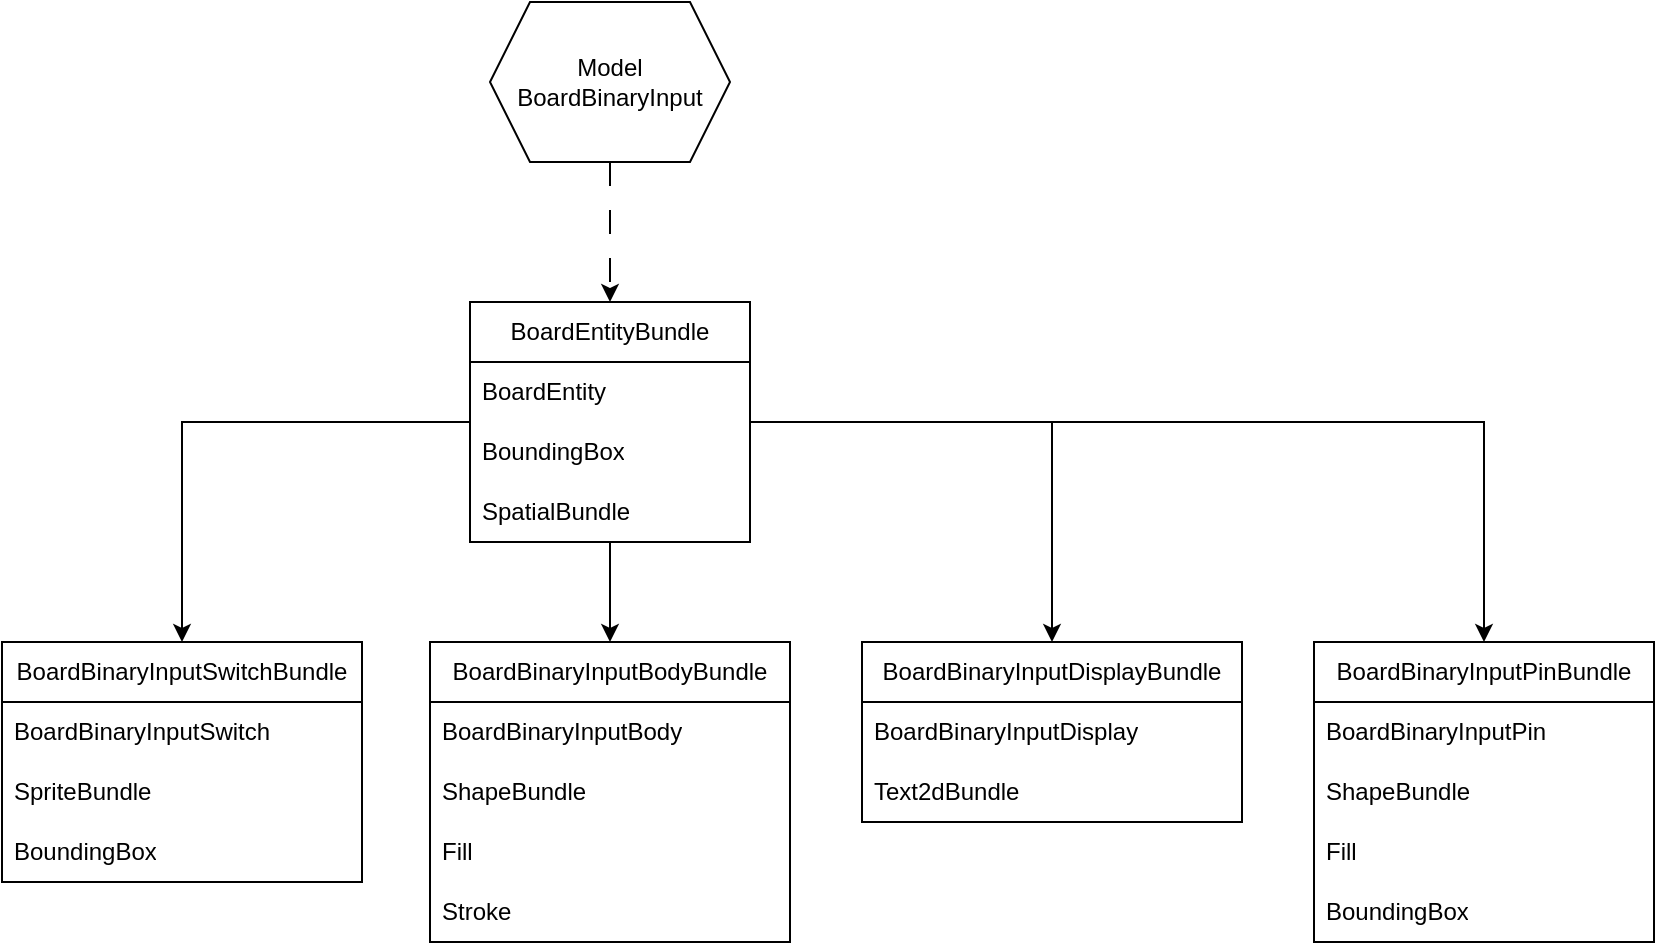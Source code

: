 <mxfile version="24.7.6">
  <diagram name="Seite-1" id="53BPEflRnwXhSrnL_lIc">
    <mxGraphModel dx="1235" dy="633" grid="1" gridSize="10" guides="1" tooltips="1" connect="1" arrows="1" fold="1" page="1" pageScale="1" pageWidth="827" pageHeight="1169" math="0" shadow="0">
      <root>
        <mxCell id="0" />
        <mxCell id="1" parent="0" />
        <mxCell id="7veiEvKrIagZkGNVRphD-6" style="edgeStyle=orthogonalEdgeStyle;rounded=0;orthogonalLoop=1;jettySize=auto;html=1;entryX=0.5;entryY=0;entryDx=0;entryDy=0;dashed=1;dashPattern=12 12;" edge="1" parent="1" source="7veiEvKrIagZkGNVRphD-2" target="7veiEvKrIagZkGNVRphD-9">
          <mxGeometry relative="1" as="geometry">
            <mxPoint x="414" y="180" as="targetPoint" />
          </mxGeometry>
        </mxCell>
        <mxCell id="7veiEvKrIagZkGNVRphD-2" value="&lt;div&gt;Model&lt;/div&gt;BoardBinaryInput" style="shape=hexagon;perimeter=hexagonPerimeter2;whiteSpace=wrap;html=1;fixedSize=1;" vertex="1" parent="1">
          <mxGeometry x="354" y="20" width="120" height="80" as="geometry" />
        </mxCell>
        <mxCell id="7veiEvKrIagZkGNVRphD-17" style="edgeStyle=orthogonalEdgeStyle;rounded=0;orthogonalLoop=1;jettySize=auto;html=1;entryX=0.5;entryY=0;entryDx=0;entryDy=0;" edge="1" parent="1" source="7veiEvKrIagZkGNVRphD-9" target="7veiEvKrIagZkGNVRphD-13">
          <mxGeometry relative="1" as="geometry" />
        </mxCell>
        <mxCell id="7veiEvKrIagZkGNVRphD-41" style="edgeStyle=orthogonalEdgeStyle;rounded=0;orthogonalLoop=1;jettySize=auto;html=1;entryX=0.5;entryY=0;entryDx=0;entryDy=0;" edge="1" parent="1" source="7veiEvKrIagZkGNVRphD-9" target="7veiEvKrIagZkGNVRphD-23">
          <mxGeometry relative="1" as="geometry" />
        </mxCell>
        <mxCell id="7veiEvKrIagZkGNVRphD-42" style="edgeStyle=orthogonalEdgeStyle;rounded=0;orthogonalLoop=1;jettySize=auto;html=1;" edge="1" parent="1" source="7veiEvKrIagZkGNVRphD-9" target="7veiEvKrIagZkGNVRphD-19">
          <mxGeometry relative="1" as="geometry" />
        </mxCell>
        <mxCell id="7veiEvKrIagZkGNVRphD-43" style="edgeStyle=orthogonalEdgeStyle;rounded=0;orthogonalLoop=1;jettySize=auto;html=1;" edge="1" parent="1" source="7veiEvKrIagZkGNVRphD-9" target="7veiEvKrIagZkGNVRphD-37">
          <mxGeometry relative="1" as="geometry" />
        </mxCell>
        <mxCell id="7veiEvKrIagZkGNVRphD-9" value="BoardEntityBundle" style="swimlane;fontStyle=0;childLayout=stackLayout;horizontal=1;startSize=30;horizontalStack=0;resizeParent=1;resizeParentMax=0;resizeLast=0;collapsible=1;marginBottom=0;whiteSpace=wrap;html=1;" vertex="1" parent="1">
          <mxGeometry x="344" y="170" width="140" height="120" as="geometry" />
        </mxCell>
        <mxCell id="7veiEvKrIagZkGNVRphD-10" value="BoardEntity" style="text;strokeColor=none;fillColor=none;align=left;verticalAlign=middle;spacingLeft=4;spacingRight=4;overflow=hidden;points=[[0,0.5],[1,0.5]];portConstraint=eastwest;rotatable=0;whiteSpace=wrap;html=1;" vertex="1" parent="7veiEvKrIagZkGNVRphD-9">
          <mxGeometry y="30" width="140" height="30" as="geometry" />
        </mxCell>
        <mxCell id="7veiEvKrIagZkGNVRphD-11" value="BoundingBox" style="text;strokeColor=none;fillColor=none;align=left;verticalAlign=middle;spacingLeft=4;spacingRight=4;overflow=hidden;points=[[0,0.5],[1,0.5]];portConstraint=eastwest;rotatable=0;whiteSpace=wrap;html=1;" vertex="1" parent="7veiEvKrIagZkGNVRphD-9">
          <mxGeometry y="60" width="140" height="30" as="geometry" />
        </mxCell>
        <mxCell id="7veiEvKrIagZkGNVRphD-12" value="SpatialBundle" style="text;strokeColor=none;fillColor=none;align=left;verticalAlign=middle;spacingLeft=4;spacingRight=4;overflow=hidden;points=[[0,0.5],[1,0.5]];portConstraint=eastwest;rotatable=0;whiteSpace=wrap;html=1;" vertex="1" parent="7veiEvKrIagZkGNVRphD-9">
          <mxGeometry y="90" width="140" height="30" as="geometry" />
        </mxCell>
        <mxCell id="7veiEvKrIagZkGNVRphD-13" value="BoardBinaryInputBodyBundle" style="swimlane;fontStyle=0;childLayout=stackLayout;horizontal=1;startSize=30;horizontalStack=0;resizeParent=1;resizeParentMax=0;resizeLast=0;collapsible=1;marginBottom=0;whiteSpace=wrap;html=1;" vertex="1" parent="1">
          <mxGeometry x="324" y="340" width="180" height="150" as="geometry" />
        </mxCell>
        <mxCell id="7veiEvKrIagZkGNVRphD-45" value="BoardBinaryInputBody" style="text;strokeColor=none;fillColor=none;align=left;verticalAlign=middle;spacingLeft=4;spacingRight=4;overflow=hidden;points=[[0,0.5],[1,0.5]];portConstraint=eastwest;rotatable=0;whiteSpace=wrap;html=1;" vertex="1" parent="7veiEvKrIagZkGNVRphD-13">
          <mxGeometry y="30" width="180" height="30" as="geometry" />
        </mxCell>
        <mxCell id="7veiEvKrIagZkGNVRphD-14" value="ShapeBundle" style="text;strokeColor=none;fillColor=none;align=left;verticalAlign=middle;spacingLeft=4;spacingRight=4;overflow=hidden;points=[[0,0.5],[1,0.5]];portConstraint=eastwest;rotatable=0;whiteSpace=wrap;html=1;" vertex="1" parent="7veiEvKrIagZkGNVRphD-13">
          <mxGeometry y="60" width="180" height="30" as="geometry" />
        </mxCell>
        <mxCell id="7veiEvKrIagZkGNVRphD-15" value="Fill" style="text;strokeColor=none;fillColor=none;align=left;verticalAlign=middle;spacingLeft=4;spacingRight=4;overflow=hidden;points=[[0,0.5],[1,0.5]];portConstraint=eastwest;rotatable=0;whiteSpace=wrap;html=1;" vertex="1" parent="7veiEvKrIagZkGNVRphD-13">
          <mxGeometry y="90" width="180" height="30" as="geometry" />
        </mxCell>
        <mxCell id="7veiEvKrIagZkGNVRphD-16" value="Stroke" style="text;strokeColor=none;fillColor=none;align=left;verticalAlign=middle;spacingLeft=4;spacingRight=4;overflow=hidden;points=[[0,0.5],[1,0.5]];portConstraint=eastwest;rotatable=0;whiteSpace=wrap;html=1;" vertex="1" parent="7veiEvKrIagZkGNVRphD-13">
          <mxGeometry y="120" width="180" height="30" as="geometry" />
        </mxCell>
        <mxCell id="7veiEvKrIagZkGNVRphD-19" value="&lt;div&gt;BoardBinaryInputSwitchBundle&lt;/div&gt;" style="swimlane;fontStyle=0;childLayout=stackLayout;horizontal=1;startSize=30;horizontalStack=0;resizeParent=1;resizeParentMax=0;resizeLast=0;collapsible=1;marginBottom=0;whiteSpace=wrap;html=1;" vertex="1" parent="1">
          <mxGeometry x="110" y="340" width="180" height="120" as="geometry" />
        </mxCell>
        <mxCell id="7veiEvKrIagZkGNVRphD-46" value="BoardBinaryInputSwitch" style="text;strokeColor=none;fillColor=none;align=left;verticalAlign=middle;spacingLeft=4;spacingRight=4;overflow=hidden;points=[[0,0.5],[1,0.5]];portConstraint=eastwest;rotatable=0;whiteSpace=wrap;html=1;" vertex="1" parent="7veiEvKrIagZkGNVRphD-19">
          <mxGeometry y="30" width="180" height="30" as="geometry" />
        </mxCell>
        <mxCell id="7veiEvKrIagZkGNVRphD-20" value="SpriteBundle" style="text;strokeColor=none;fillColor=none;align=left;verticalAlign=middle;spacingLeft=4;spacingRight=4;overflow=hidden;points=[[0,0.5],[1,0.5]];portConstraint=eastwest;rotatable=0;whiteSpace=wrap;html=1;" vertex="1" parent="7veiEvKrIagZkGNVRphD-19">
          <mxGeometry y="60" width="180" height="30" as="geometry" />
        </mxCell>
        <mxCell id="7veiEvKrIagZkGNVRphD-21" value="BoundingBox" style="text;strokeColor=none;fillColor=none;align=left;verticalAlign=middle;spacingLeft=4;spacingRight=4;overflow=hidden;points=[[0,0.5],[1,0.5]];portConstraint=eastwest;rotatable=0;whiteSpace=wrap;html=1;" vertex="1" parent="7veiEvKrIagZkGNVRphD-19">
          <mxGeometry y="90" width="180" height="30" as="geometry" />
        </mxCell>
        <mxCell id="7veiEvKrIagZkGNVRphD-23" value="BoardBinaryInputDisplayBundle" style="swimlane;fontStyle=0;childLayout=stackLayout;horizontal=1;startSize=30;horizontalStack=0;resizeParent=1;resizeParentMax=0;resizeLast=0;collapsible=1;marginBottom=0;whiteSpace=wrap;html=1;" vertex="1" parent="1">
          <mxGeometry x="540" y="340" width="190" height="90" as="geometry" />
        </mxCell>
        <mxCell id="7veiEvKrIagZkGNVRphD-47" value="BoardBinaryInputDisplay" style="text;strokeColor=none;fillColor=none;align=left;verticalAlign=middle;spacingLeft=4;spacingRight=4;overflow=hidden;points=[[0,0.5],[1,0.5]];portConstraint=eastwest;rotatable=0;whiteSpace=wrap;html=1;" vertex="1" parent="7veiEvKrIagZkGNVRphD-23">
          <mxGeometry y="30" width="190" height="30" as="geometry" />
        </mxCell>
        <mxCell id="7veiEvKrIagZkGNVRphD-26" value="Text2dBundle" style="text;strokeColor=none;fillColor=none;align=left;verticalAlign=middle;spacingLeft=4;spacingRight=4;overflow=hidden;points=[[0,0.5],[1,0.5]];portConstraint=eastwest;rotatable=0;whiteSpace=wrap;html=1;" vertex="1" parent="7veiEvKrIagZkGNVRphD-23">
          <mxGeometry y="60" width="190" height="30" as="geometry" />
        </mxCell>
        <mxCell id="7veiEvKrIagZkGNVRphD-37" value="BoardBinaryInputPinBundle" style="swimlane;fontStyle=0;childLayout=stackLayout;horizontal=1;startSize=30;horizontalStack=0;resizeParent=1;resizeParentMax=0;resizeLast=0;collapsible=1;marginBottom=0;whiteSpace=wrap;html=1;" vertex="1" parent="1">
          <mxGeometry x="766" y="340" width="170" height="150" as="geometry" />
        </mxCell>
        <mxCell id="7veiEvKrIagZkGNVRphD-48" value="&lt;div&gt;BoardBinaryInputPin&lt;/div&gt;" style="text;strokeColor=none;fillColor=none;align=left;verticalAlign=middle;spacingLeft=4;spacingRight=4;overflow=hidden;points=[[0,0.5],[1,0.5]];portConstraint=eastwest;rotatable=0;whiteSpace=wrap;html=1;" vertex="1" parent="7veiEvKrIagZkGNVRphD-37">
          <mxGeometry y="30" width="170" height="30" as="geometry" />
        </mxCell>
        <mxCell id="7veiEvKrIagZkGNVRphD-38" value="ShapeBundle" style="text;strokeColor=none;fillColor=none;align=left;verticalAlign=middle;spacingLeft=4;spacingRight=4;overflow=hidden;points=[[0,0.5],[1,0.5]];portConstraint=eastwest;rotatable=0;whiteSpace=wrap;html=1;" vertex="1" parent="7veiEvKrIagZkGNVRphD-37">
          <mxGeometry y="60" width="170" height="30" as="geometry" />
        </mxCell>
        <mxCell id="7veiEvKrIagZkGNVRphD-39" value="Fill" style="text;strokeColor=none;fillColor=none;align=left;verticalAlign=middle;spacingLeft=4;spacingRight=4;overflow=hidden;points=[[0,0.5],[1,0.5]];portConstraint=eastwest;rotatable=0;whiteSpace=wrap;html=1;" vertex="1" parent="7veiEvKrIagZkGNVRphD-37">
          <mxGeometry y="90" width="170" height="30" as="geometry" />
        </mxCell>
        <mxCell id="7veiEvKrIagZkGNVRphD-40" value="BoundingBox" style="text;strokeColor=none;fillColor=none;align=left;verticalAlign=middle;spacingLeft=4;spacingRight=4;overflow=hidden;points=[[0,0.5],[1,0.5]];portConstraint=eastwest;rotatable=0;whiteSpace=wrap;html=1;" vertex="1" parent="7veiEvKrIagZkGNVRphD-37">
          <mxGeometry y="120" width="170" height="30" as="geometry" />
        </mxCell>
      </root>
    </mxGraphModel>
  </diagram>
</mxfile>
